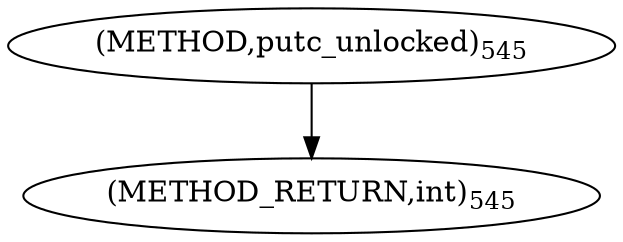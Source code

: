 digraph "putc_unlocked" {  
"2615" [label = <(METHOD,putc_unlocked)<SUB>545</SUB>> ]
"2618" [label = <(METHOD_RETURN,int)<SUB>545</SUB>> ]
  "2615" -> "2618" 
}
